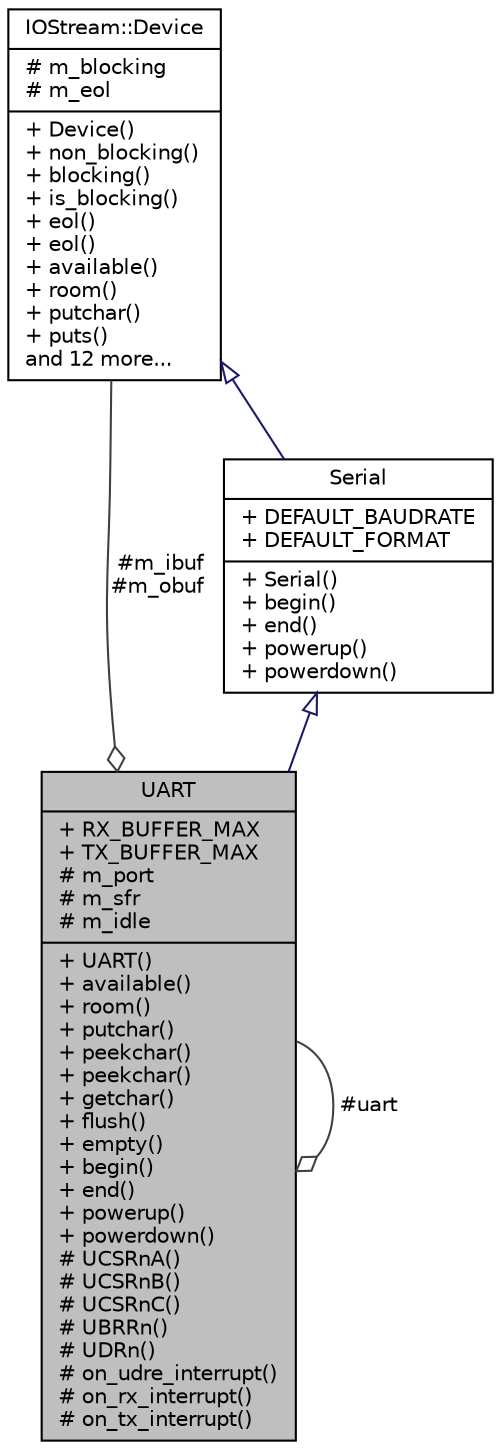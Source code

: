 digraph "UART"
{
  edge [fontname="Helvetica",fontsize="10",labelfontname="Helvetica",labelfontsize="10"];
  node [fontname="Helvetica",fontsize="10",shape=record];
  Node1 [label="{UART\n|+ RX_BUFFER_MAX\l+ TX_BUFFER_MAX\l# m_port\l# m_sfr\l# m_idle\l|+ UART()\l+ available()\l+ room()\l+ putchar()\l+ peekchar()\l+ peekchar()\l+ getchar()\l+ flush()\l+ empty()\l+ begin()\l+ end()\l+ powerup()\l+ powerdown()\l# UCSRnA()\l# UCSRnB()\l# UCSRnC()\l# UBRRn()\l# UDRn()\l# on_udre_interrupt()\l# on_rx_interrupt()\l# on_tx_interrupt()\l}",height=0.2,width=0.4,color="black", fillcolor="grey75", style="filled", fontcolor="black"];
  Node2 -> Node1 [dir="back",color="midnightblue",fontsize="10",style="solid",arrowtail="onormal",fontname="Helvetica"];
  Node2 [label="{Serial\n|+ DEFAULT_BAUDRATE\l+ DEFAULT_FORMAT\l|+ Serial()\l+ begin()\l+ end()\l+ powerup()\l+ powerdown()\l}",height=0.2,width=0.4,color="black", fillcolor="white", style="filled",URL="$da/d40/classSerial.html"];
  Node3 -> Node2 [dir="back",color="midnightblue",fontsize="10",style="solid",arrowtail="onormal",fontname="Helvetica"];
  Node3 [label="{IOStream::Device\n|# m_blocking\l# m_eol\l|+ Device()\l+ non_blocking()\l+ blocking()\l+ is_blocking()\l+ eol()\l+ eol()\l+ available()\l+ room()\l+ putchar()\l+ puts()\land 12 more...\l}",height=0.2,width=0.4,color="black", fillcolor="white", style="filled",URL="$d5/d57/classIOStream_1_1Device.html"];
  Node3 -> Node1 [color="grey25",fontsize="10",style="solid",label=" #m_ibuf\n#m_obuf" ,arrowhead="odiamond",fontname="Helvetica"];
  Node1 -> Node1 [color="grey25",fontsize="10",style="solid",label=" #uart" ,arrowhead="odiamond",fontname="Helvetica"];
}
